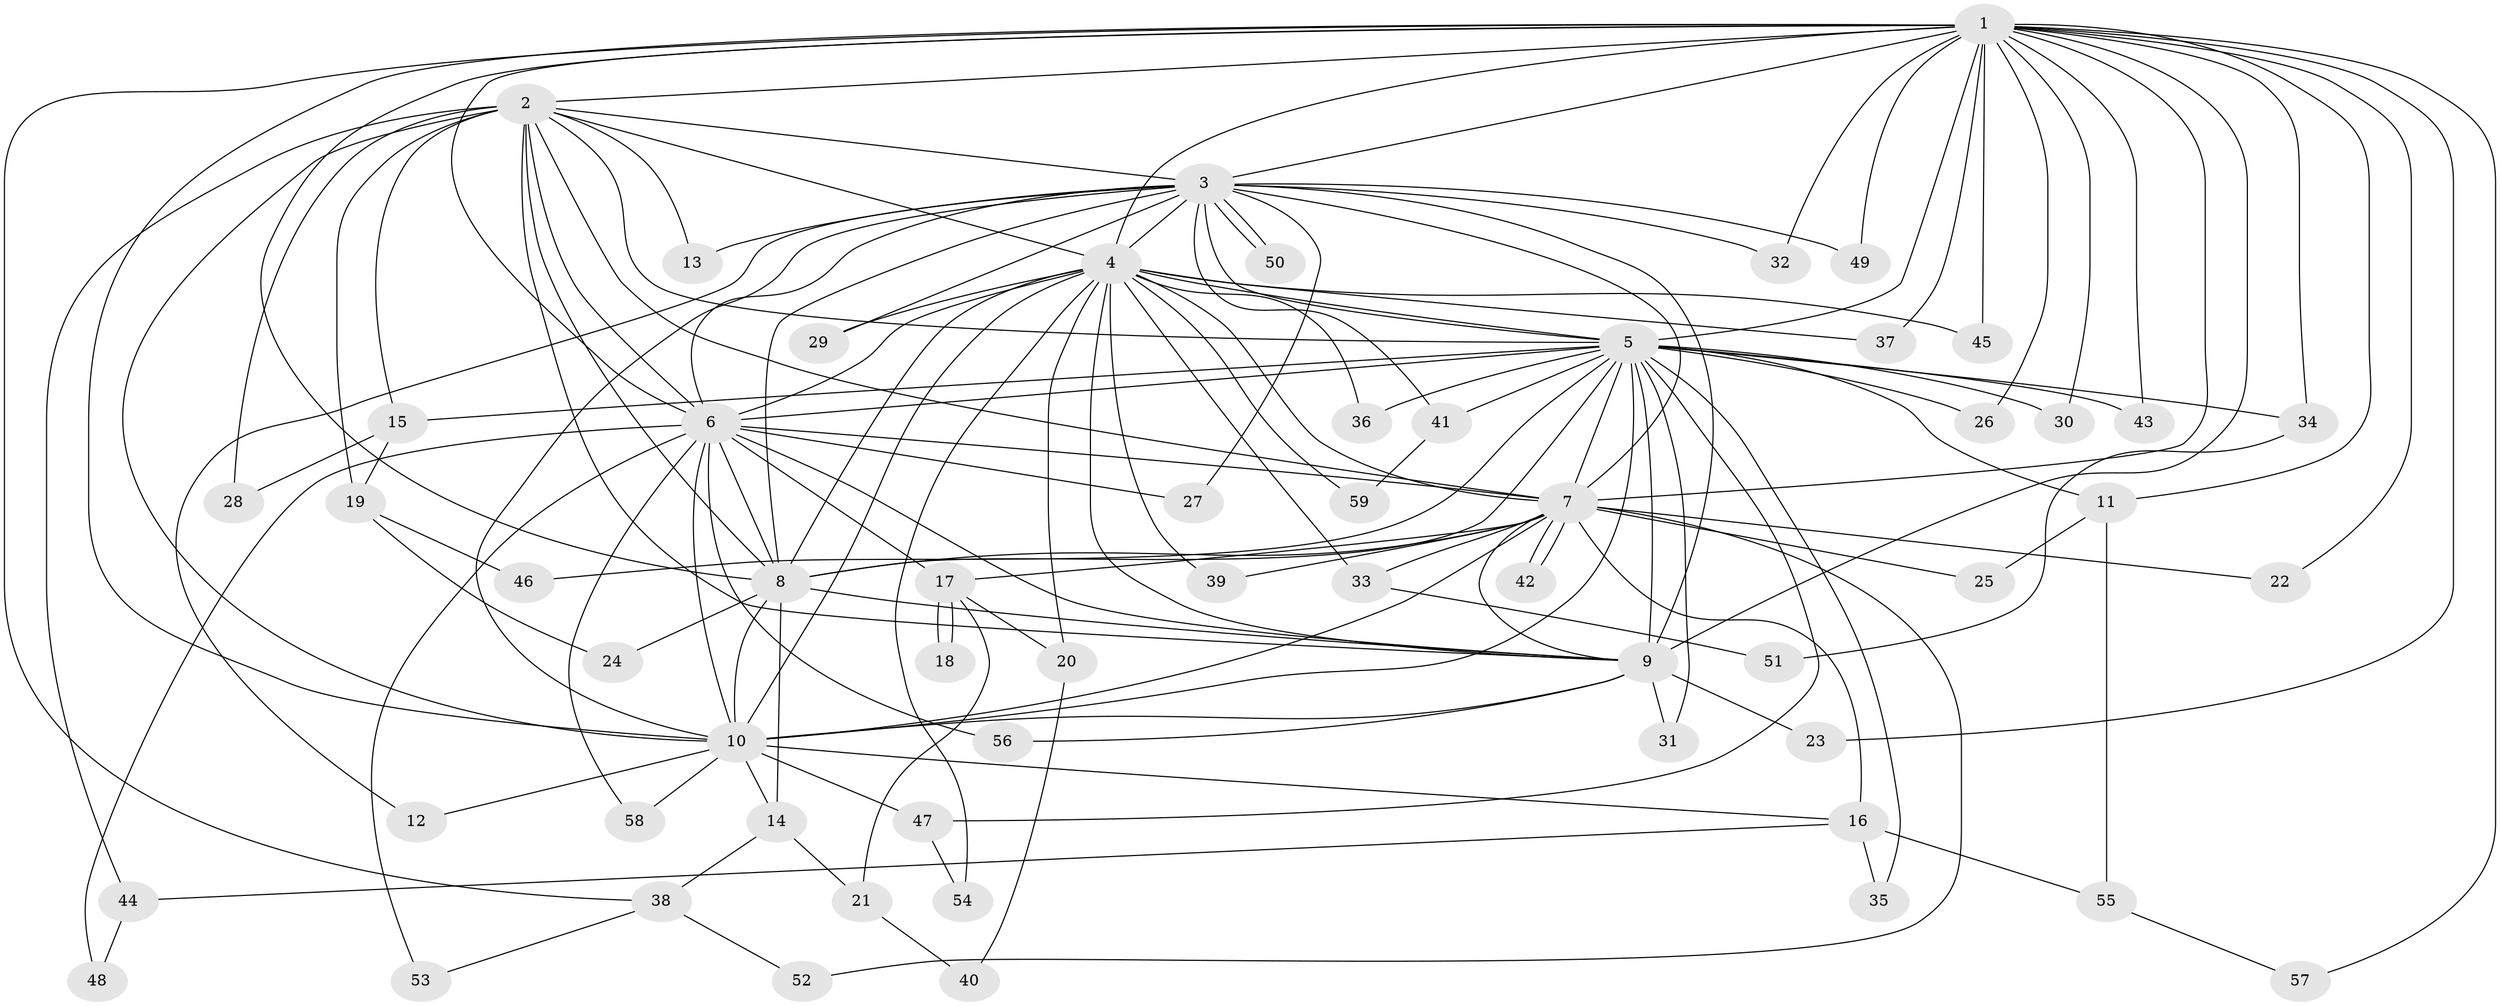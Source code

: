 // Generated by graph-tools (version 1.1) at 2025/01/03/09/25 03:01:20]
// undirected, 59 vertices, 143 edges
graph export_dot {
graph [start="1"]
  node [color=gray90,style=filled];
  1;
  2;
  3;
  4;
  5;
  6;
  7;
  8;
  9;
  10;
  11;
  12;
  13;
  14;
  15;
  16;
  17;
  18;
  19;
  20;
  21;
  22;
  23;
  24;
  25;
  26;
  27;
  28;
  29;
  30;
  31;
  32;
  33;
  34;
  35;
  36;
  37;
  38;
  39;
  40;
  41;
  42;
  43;
  44;
  45;
  46;
  47;
  48;
  49;
  50;
  51;
  52;
  53;
  54;
  55;
  56;
  57;
  58;
  59;
  1 -- 2;
  1 -- 3;
  1 -- 4;
  1 -- 5;
  1 -- 6;
  1 -- 7;
  1 -- 8;
  1 -- 9;
  1 -- 10;
  1 -- 11;
  1 -- 22;
  1 -- 23;
  1 -- 26;
  1 -- 30;
  1 -- 32;
  1 -- 34;
  1 -- 37;
  1 -- 38;
  1 -- 43;
  1 -- 45;
  1 -- 49;
  1 -- 57;
  2 -- 3;
  2 -- 4;
  2 -- 5;
  2 -- 6;
  2 -- 7;
  2 -- 8;
  2 -- 9;
  2 -- 10;
  2 -- 13;
  2 -- 15;
  2 -- 19;
  2 -- 28;
  2 -- 44;
  3 -- 4;
  3 -- 5;
  3 -- 6;
  3 -- 7;
  3 -- 8;
  3 -- 9;
  3 -- 10;
  3 -- 12;
  3 -- 13;
  3 -- 27;
  3 -- 29;
  3 -- 32;
  3 -- 41;
  3 -- 49;
  3 -- 50;
  3 -- 50;
  4 -- 5;
  4 -- 6;
  4 -- 7;
  4 -- 8;
  4 -- 9;
  4 -- 10;
  4 -- 20;
  4 -- 29;
  4 -- 33;
  4 -- 36;
  4 -- 37;
  4 -- 39;
  4 -- 45;
  4 -- 54;
  4 -- 59;
  5 -- 6;
  5 -- 7;
  5 -- 8;
  5 -- 9;
  5 -- 10;
  5 -- 11;
  5 -- 15;
  5 -- 26;
  5 -- 30;
  5 -- 31;
  5 -- 34;
  5 -- 35;
  5 -- 36;
  5 -- 41;
  5 -- 43;
  5 -- 46;
  5 -- 47;
  6 -- 7;
  6 -- 8;
  6 -- 9;
  6 -- 10;
  6 -- 17;
  6 -- 27;
  6 -- 48;
  6 -- 53;
  6 -- 56;
  6 -- 58;
  7 -- 8;
  7 -- 9;
  7 -- 10;
  7 -- 16;
  7 -- 17;
  7 -- 22;
  7 -- 25;
  7 -- 33;
  7 -- 39;
  7 -- 42;
  7 -- 42;
  7 -- 52;
  8 -- 9;
  8 -- 10;
  8 -- 14;
  8 -- 24;
  9 -- 10;
  9 -- 23;
  9 -- 31;
  9 -- 56;
  10 -- 12;
  10 -- 14;
  10 -- 16;
  10 -- 47;
  10 -- 58;
  11 -- 25;
  11 -- 55;
  14 -- 21;
  14 -- 38;
  15 -- 19;
  15 -- 28;
  16 -- 35;
  16 -- 44;
  16 -- 55;
  17 -- 18;
  17 -- 18;
  17 -- 20;
  17 -- 21;
  19 -- 24;
  19 -- 46;
  20 -- 40;
  21 -- 40;
  33 -- 51;
  34 -- 51;
  38 -- 52;
  38 -- 53;
  41 -- 59;
  44 -- 48;
  47 -- 54;
  55 -- 57;
}
